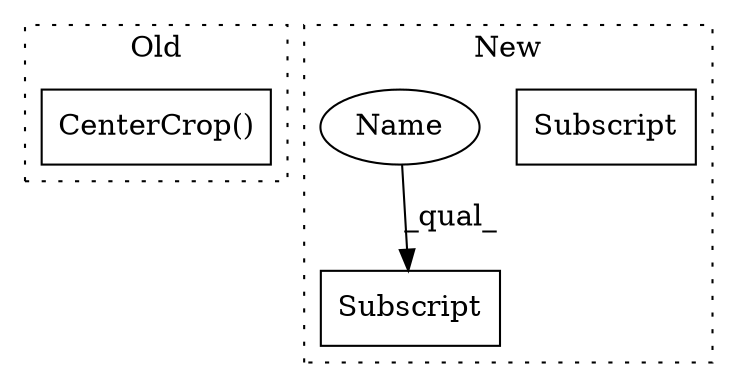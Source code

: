 digraph G {
subgraph cluster0 {
1 [label="CenterCrop()" a="75" s="1453,1491" l="13,1" shape="box"];
label = "Old";
style="dotted";
}
subgraph cluster1 {
2 [label="Subscript" a="63" s="1147,0" l="17,0" shape="box"];
3 [label="Subscript" a="63" s="1166,0" l="14,0" shape="box"];
4 [label="Name" a="87" s="1147" l="3" shape="ellipse"];
label = "New";
style="dotted";
}
4 -> 2 [label="_qual_"];
}